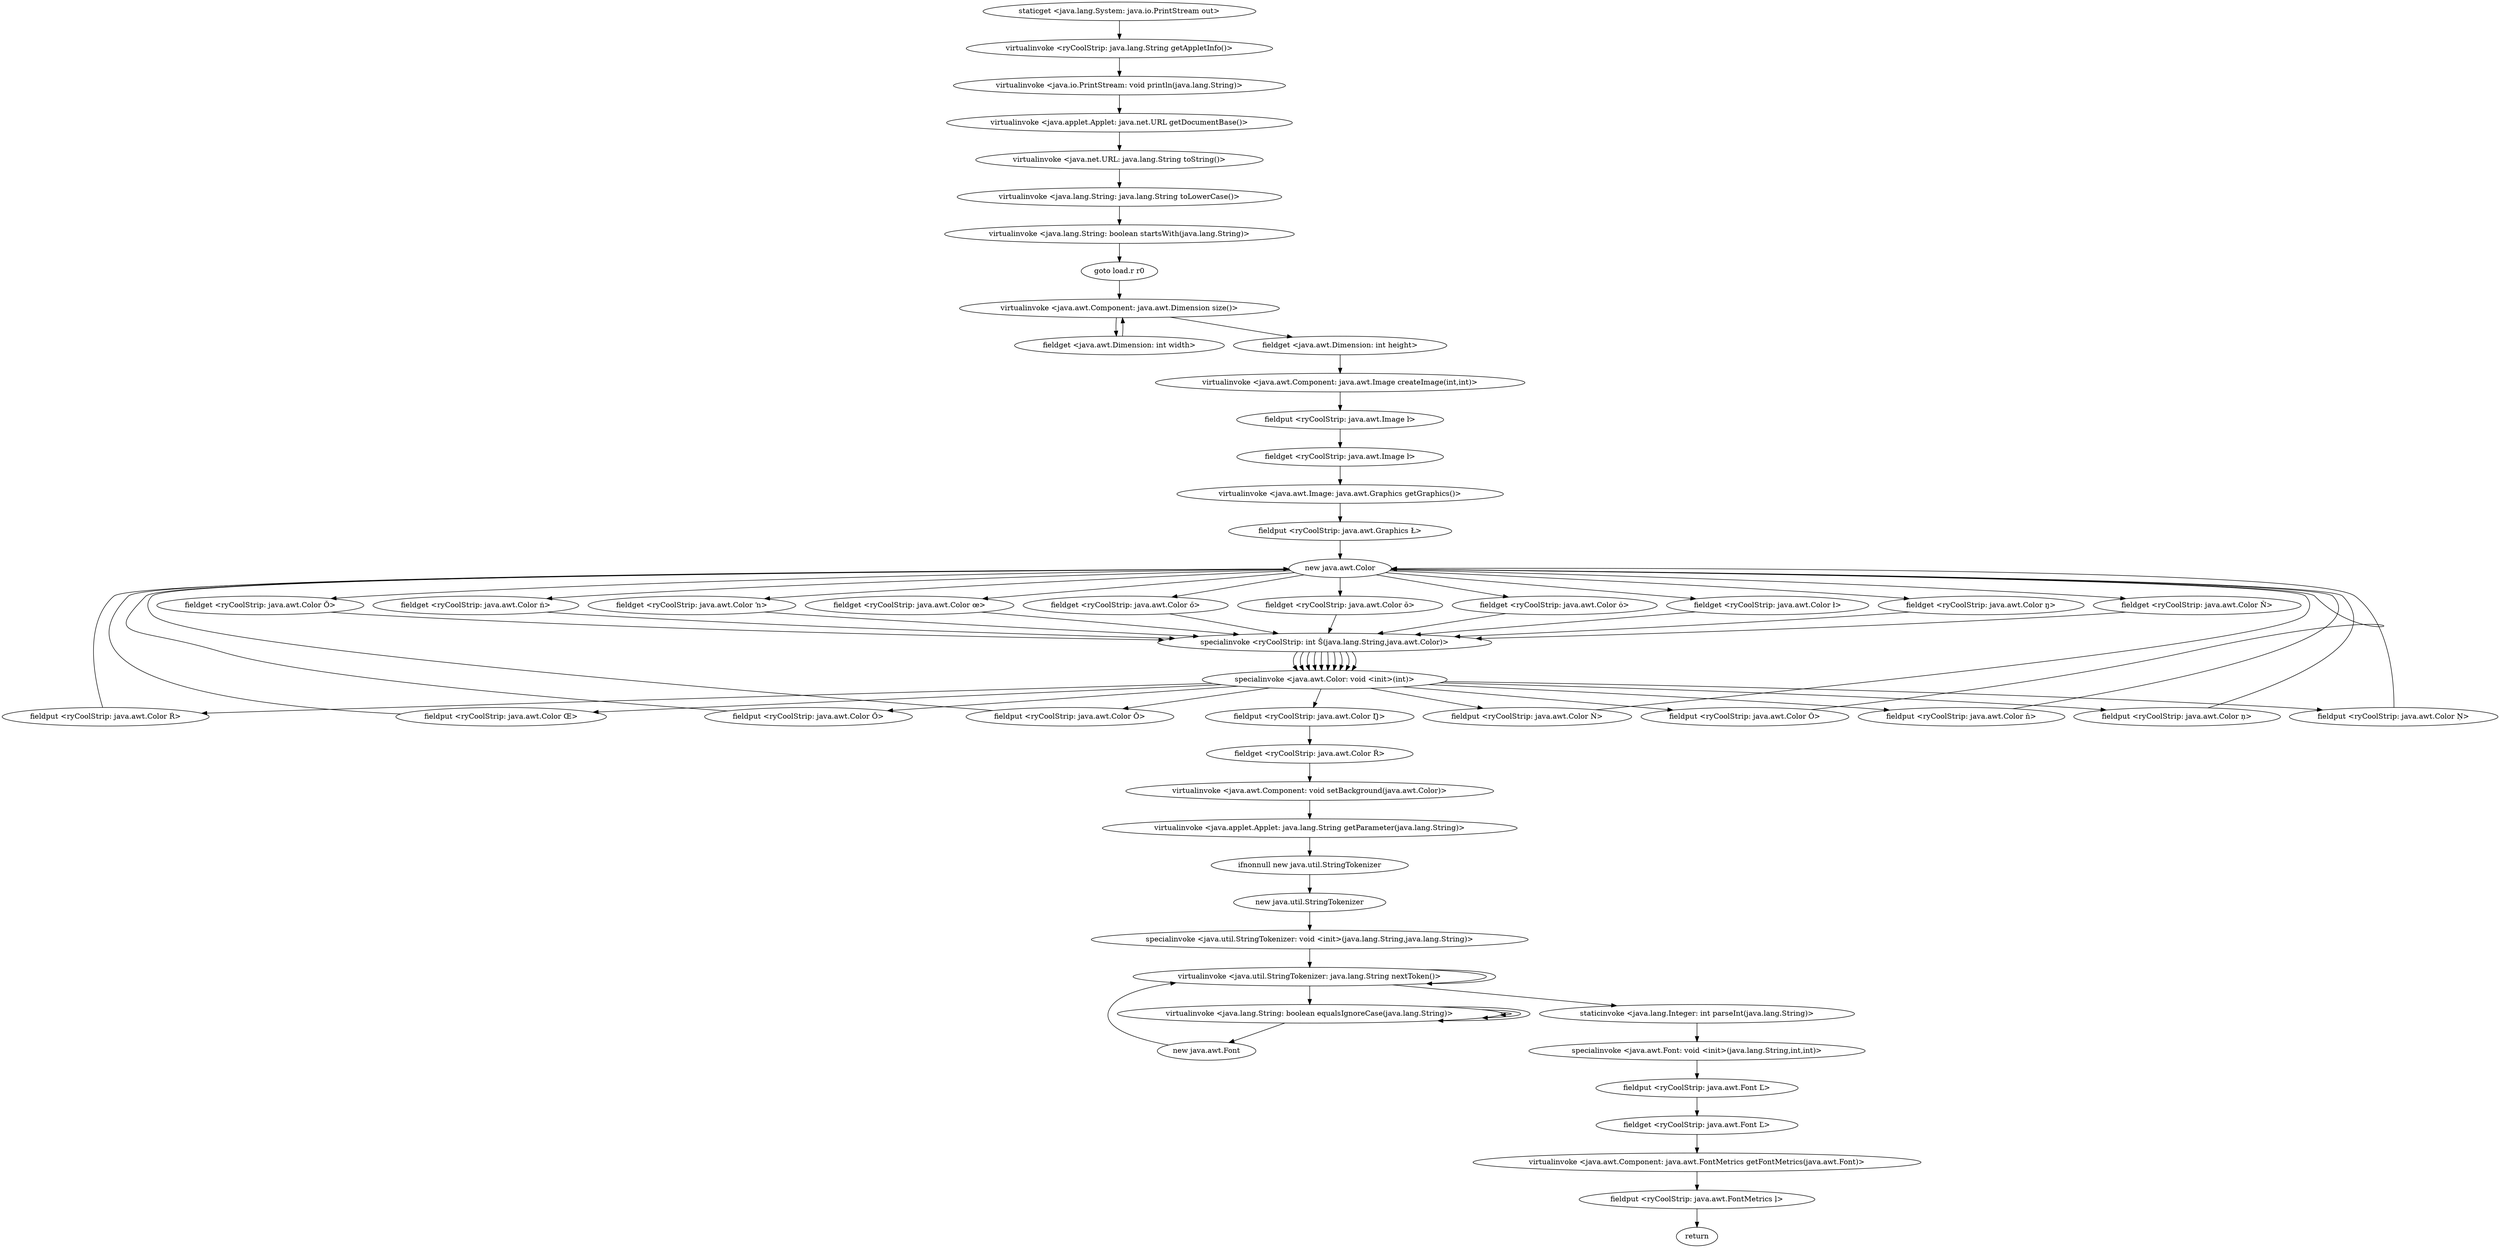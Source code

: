 digraph "" {
"staticget <java.lang.System: java.io.PrintStream out>";
 "staticget <java.lang.System: java.io.PrintStream out>"->"virtualinvoke <ryCoolStrip: java.lang.String getAppletInfo()>";
 "virtualinvoke <ryCoolStrip: java.lang.String getAppletInfo()>"->"virtualinvoke <java.io.PrintStream: void println(java.lang.String)>";
 "virtualinvoke <java.io.PrintStream: void println(java.lang.String)>"->"virtualinvoke <java.applet.Applet: java.net.URL getDocumentBase()>";
 "virtualinvoke <java.applet.Applet: java.net.URL getDocumentBase()>"->"virtualinvoke <java.net.URL: java.lang.String toString()>";
 "virtualinvoke <java.net.URL: java.lang.String toString()>"->"virtualinvoke <java.lang.String: java.lang.String toLowerCase()>";
 "virtualinvoke <java.lang.String: java.lang.String toLowerCase()>"->"virtualinvoke <java.lang.String: boolean startsWith(java.lang.String)>";
 "virtualinvoke <java.lang.String: boolean startsWith(java.lang.String)>"->"goto load.r r0";
 "goto load.r r0"->"virtualinvoke <java.awt.Component: java.awt.Dimension size()>";
 "virtualinvoke <java.awt.Component: java.awt.Dimension size()>"->"fieldget <java.awt.Dimension: int width>";
 "fieldget <java.awt.Dimension: int width>"->"virtualinvoke <java.awt.Component: java.awt.Dimension size()>";
 "virtualinvoke <java.awt.Component: java.awt.Dimension size()>"->"fieldget <java.awt.Dimension: int height>";
 "fieldget <java.awt.Dimension: int height>"->"virtualinvoke <java.awt.Component: java.awt.Image createImage(int,int)>";
 "virtualinvoke <java.awt.Component: java.awt.Image createImage(int,int)>"->"fieldput <ryCoolStrip: java.awt.Image ŀ>";
 "fieldput <ryCoolStrip: java.awt.Image ŀ>"->"fieldget <ryCoolStrip: java.awt.Image ŀ>";
 "fieldget <ryCoolStrip: java.awt.Image ŀ>"->"virtualinvoke <java.awt.Image: java.awt.Graphics getGraphics()>";
 "virtualinvoke <java.awt.Image: java.awt.Graphics getGraphics()>"->"fieldput <ryCoolStrip: java.awt.Graphics Ł>";
 "fieldput <ryCoolStrip: java.awt.Graphics Ł>"->"new java.awt.Color";
 "new java.awt.Color"->"fieldget <ryCoolStrip: java.awt.Color œ>";
 "fieldget <ryCoolStrip: java.awt.Color œ>"->"specialinvoke <ryCoolStrip: int Ŝ(java.lang.String,java.awt.Color)>";
 "specialinvoke <ryCoolStrip: int Ŝ(java.lang.String,java.awt.Color)>"->"specialinvoke <java.awt.Color: void <init>(int)>";
 "specialinvoke <java.awt.Color: void <init>(int)>"->"fieldput <ryCoolStrip: java.awt.Color Ŕ>";
 "fieldput <ryCoolStrip: java.awt.Color Ŕ>"->"new java.awt.Color";
 "new java.awt.Color"->"fieldget <ryCoolStrip: java.awt.Color ő>";
 "fieldget <ryCoolStrip: java.awt.Color ő>"->"specialinvoke <ryCoolStrip: int Ŝ(java.lang.String,java.awt.Color)>";
 "specialinvoke <ryCoolStrip: int Ŝ(java.lang.String,java.awt.Color)>"->"specialinvoke <java.awt.Color: void <init>(int)>";
 "specialinvoke <java.awt.Color: void <init>(int)>"->"fieldput <ryCoolStrip: java.awt.Color Œ>";
 "fieldput <ryCoolStrip: java.awt.Color Œ>"->"new java.awt.Color";
 "new java.awt.Color"->"fieldget <ryCoolStrip: java.awt.Color ŏ>";
 "fieldget <ryCoolStrip: java.awt.Color ŏ>"->"specialinvoke <ryCoolStrip: int Ŝ(java.lang.String,java.awt.Color)>";
 "specialinvoke <ryCoolStrip: int Ŝ(java.lang.String,java.awt.Color)>"->"specialinvoke <java.awt.Color: void <init>(int)>";
 "specialinvoke <java.awt.Color: void <init>(int)>"->"fieldput <ryCoolStrip: java.awt.Color Ő>";
 "fieldput <ryCoolStrip: java.awt.Color Ő>"->"new java.awt.Color";
 "new java.awt.Color"->"fieldget <ryCoolStrip: java.awt.Color ō>";
 "fieldget <ryCoolStrip: java.awt.Color ō>"->"specialinvoke <ryCoolStrip: int Ŝ(java.lang.String,java.awt.Color)>";
 "specialinvoke <ryCoolStrip: int Ŝ(java.lang.String,java.awt.Color)>"->"specialinvoke <java.awt.Color: void <init>(int)>";
 "specialinvoke <java.awt.Color: void <init>(int)>"->"fieldput <ryCoolStrip: java.awt.Color Ŏ>";
 "fieldput <ryCoolStrip: java.awt.Color Ŏ>"->"new java.awt.Color";
 "new java.awt.Color"->"fieldget <ryCoolStrip: java.awt.Color ł>";
 "fieldget <ryCoolStrip: java.awt.Color ł>"->"specialinvoke <ryCoolStrip: int Ŝ(java.lang.String,java.awt.Color)>";
 "specialinvoke <ryCoolStrip: int Ŝ(java.lang.String,java.awt.Color)>"->"specialinvoke <java.awt.Color: void <init>(int)>";
 "specialinvoke <java.awt.Color: void <init>(int)>"->"fieldput <ryCoolStrip: java.awt.Color Ń>";
 "fieldput <ryCoolStrip: java.awt.Color Ń>"->"new java.awt.Color";
 "new java.awt.Color"->"fieldget <ryCoolStrip: java.awt.Color ŋ>";
 "fieldget <ryCoolStrip: java.awt.Color ŋ>"->"specialinvoke <ryCoolStrip: int Ŝ(java.lang.String,java.awt.Color)>";
 "specialinvoke <ryCoolStrip: int Ŝ(java.lang.String,java.awt.Color)>"->"specialinvoke <java.awt.Color: void <init>(int)>";
 "specialinvoke <java.awt.Color: void <init>(int)>"->"fieldput <ryCoolStrip: java.awt.Color Ō>";
 "fieldput <ryCoolStrip: java.awt.Color Ō>"->"new java.awt.Color";
 "new java.awt.Color"->"fieldget <ryCoolStrip: java.awt.Color Ň>";
 "fieldget <ryCoolStrip: java.awt.Color Ň>"->"specialinvoke <ryCoolStrip: int Ŝ(java.lang.String,java.awt.Color)>";
 "specialinvoke <ryCoolStrip: int Ŝ(java.lang.String,java.awt.Color)>"->"specialinvoke <java.awt.Color: void <init>(int)>";
 "specialinvoke <java.awt.Color: void <init>(int)>"->"fieldput <ryCoolStrip: java.awt.Color ň>";
 "fieldput <ryCoolStrip: java.awt.Color ň>"->"new java.awt.Color";
 "new java.awt.Color"->"fieldget <ryCoolStrip: java.awt.Color Ŏ>";
 "fieldget <ryCoolStrip: java.awt.Color Ŏ>"->"specialinvoke <ryCoolStrip: int Ŝ(java.lang.String,java.awt.Color)>";
 "specialinvoke <ryCoolStrip: int Ŝ(java.lang.String,java.awt.Color)>"->"specialinvoke <java.awt.Color: void <init>(int)>";
 "specialinvoke <java.awt.Color: void <init>(int)>"->"fieldput <ryCoolStrip: java.awt.Color ņ>";
 "fieldput <ryCoolStrip: java.awt.Color ņ>"->"new java.awt.Color";
 "new java.awt.Color"->"fieldget <ryCoolStrip: java.awt.Color ń>";
 "fieldget <ryCoolStrip: java.awt.Color ń>"->"specialinvoke <ryCoolStrip: int Ŝ(java.lang.String,java.awt.Color)>";
 "specialinvoke <ryCoolStrip: int Ŝ(java.lang.String,java.awt.Color)>"->"specialinvoke <java.awt.Color: void <init>(int)>";
 "specialinvoke <java.awt.Color: void <init>(int)>"->"fieldput <ryCoolStrip: java.awt.Color Ņ>";
 "fieldput <ryCoolStrip: java.awt.Color Ņ>"->"new java.awt.Color";
 "new java.awt.Color"->"fieldget <ryCoolStrip: java.awt.Color ŉ>";
 "fieldget <ryCoolStrip: java.awt.Color ŉ>"->"specialinvoke <ryCoolStrip: int Ŝ(java.lang.String,java.awt.Color)>";
 "specialinvoke <ryCoolStrip: int Ŝ(java.lang.String,java.awt.Color)>"->"specialinvoke <java.awt.Color: void <init>(int)>";
 "specialinvoke <java.awt.Color: void <init>(int)>"->"fieldput <ryCoolStrip: java.awt.Color Ŋ>";
 "fieldput <ryCoolStrip: java.awt.Color Ŋ>"->"fieldget <ryCoolStrip: java.awt.Color Ŕ>";
 "fieldget <ryCoolStrip: java.awt.Color Ŕ>"->"virtualinvoke <java.awt.Component: void setBackground(java.awt.Color)>";
 "virtualinvoke <java.awt.Component: void setBackground(java.awt.Color)>"->"virtualinvoke <java.applet.Applet: java.lang.String getParameter(java.lang.String)>";
 "virtualinvoke <java.applet.Applet: java.lang.String getParameter(java.lang.String)>"->"ifnonnull new java.util.StringTokenizer";
 "ifnonnull new java.util.StringTokenizer"->"new java.util.StringTokenizer";
 "new java.util.StringTokenizer"->"specialinvoke <java.util.StringTokenizer: void <init>(java.lang.String,java.lang.String)>";
 "specialinvoke <java.util.StringTokenizer: void <init>(java.lang.String,java.lang.String)>"->"virtualinvoke <java.util.StringTokenizer: java.lang.String nextToken()>";
 "virtualinvoke <java.util.StringTokenizer: java.lang.String nextToken()>"->"virtualinvoke <java.util.StringTokenizer: java.lang.String nextToken()>";
 "virtualinvoke <java.util.StringTokenizer: java.lang.String nextToken()>"->"virtualinvoke <java.lang.String: boolean equalsIgnoreCase(java.lang.String)>";
 "virtualinvoke <java.lang.String: boolean equalsIgnoreCase(java.lang.String)>"->"virtualinvoke <java.lang.String: boolean equalsIgnoreCase(java.lang.String)>";
 "virtualinvoke <java.lang.String: boolean equalsIgnoreCase(java.lang.String)>"->"virtualinvoke <java.lang.String: boolean equalsIgnoreCase(java.lang.String)>";
 "virtualinvoke <java.lang.String: boolean equalsIgnoreCase(java.lang.String)>"->"virtualinvoke <java.lang.String: boolean equalsIgnoreCase(java.lang.String)>";
 "virtualinvoke <java.lang.String: boolean equalsIgnoreCase(java.lang.String)>"->"new java.awt.Font";
 "new java.awt.Font"->"virtualinvoke <java.util.StringTokenizer: java.lang.String nextToken()>";
 "virtualinvoke <java.util.StringTokenizer: java.lang.String nextToken()>"->"staticinvoke <java.lang.Integer: int parseInt(java.lang.String)>";
 "staticinvoke <java.lang.Integer: int parseInt(java.lang.String)>"->"specialinvoke <java.awt.Font: void <init>(java.lang.String,int,int)>";
 "specialinvoke <java.awt.Font: void <init>(java.lang.String,int,int)>"->"fieldput <ryCoolStrip: java.awt.Font Ľ>";
 "fieldput <ryCoolStrip: java.awt.Font Ľ>"->"fieldget <ryCoolStrip: java.awt.Font Ľ>";
 "fieldget <ryCoolStrip: java.awt.Font Ľ>"->"virtualinvoke <java.awt.Component: java.awt.FontMetrics getFontMetrics(java.awt.Font)>";
 "virtualinvoke <java.awt.Component: java.awt.FontMetrics getFontMetrics(java.awt.Font)>"->"fieldput <ryCoolStrip: java.awt.FontMetrics ļ>";
 "fieldput <ryCoolStrip: java.awt.FontMetrics ļ>"->"return";
}
